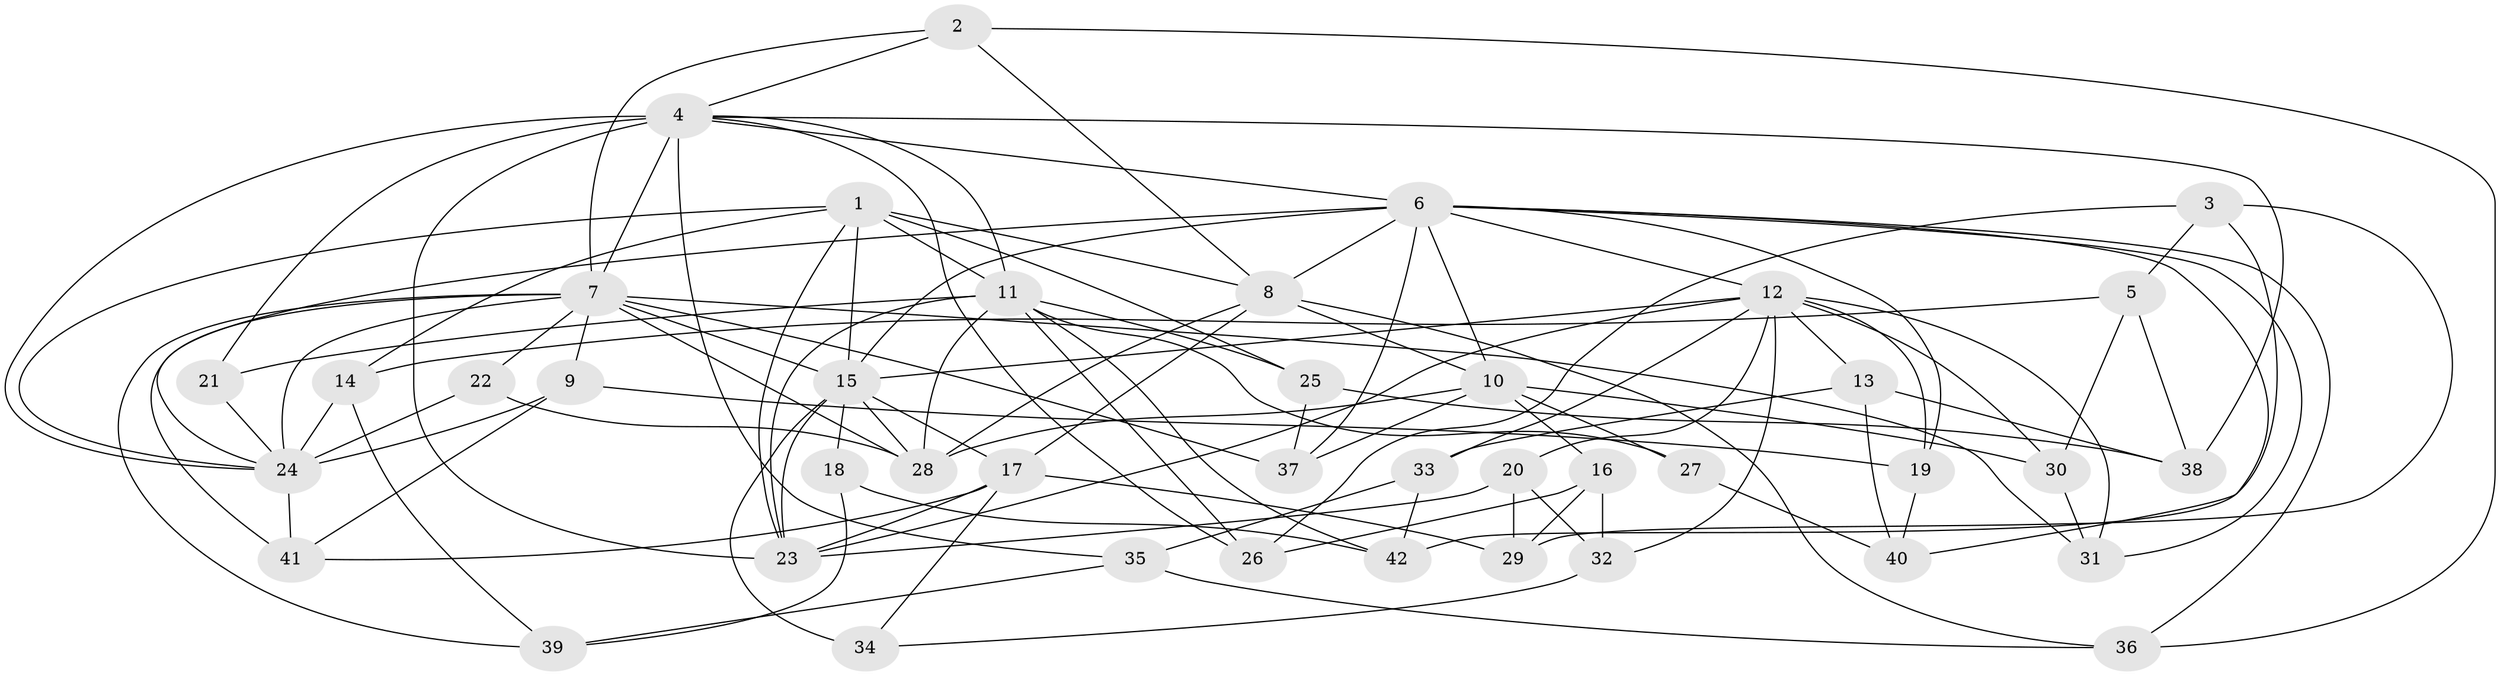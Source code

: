 // original degree distribution, {4: 1.0}
// Generated by graph-tools (version 1.1) at 2025/38/03/09/25 02:38:19]
// undirected, 42 vertices, 110 edges
graph export_dot {
graph [start="1"]
  node [color=gray90,style=filled];
  1;
  2;
  3;
  4;
  5;
  6;
  7;
  8;
  9;
  10;
  11;
  12;
  13;
  14;
  15;
  16;
  17;
  18;
  19;
  20;
  21;
  22;
  23;
  24;
  25;
  26;
  27;
  28;
  29;
  30;
  31;
  32;
  33;
  34;
  35;
  36;
  37;
  38;
  39;
  40;
  41;
  42;
  1 -- 8 [weight=1.0];
  1 -- 11 [weight=2.0];
  1 -- 14 [weight=1.0];
  1 -- 15 [weight=1.0];
  1 -- 23 [weight=1.0];
  1 -- 24 [weight=1.0];
  1 -- 25 [weight=1.0];
  2 -- 4 [weight=1.0];
  2 -- 7 [weight=1.0];
  2 -- 8 [weight=1.0];
  2 -- 36 [weight=1.0];
  3 -- 5 [weight=1.0];
  3 -- 26 [weight=1.0];
  3 -- 29 [weight=1.0];
  3 -- 42 [weight=1.0];
  4 -- 6 [weight=1.0];
  4 -- 7 [weight=2.0];
  4 -- 11 [weight=1.0];
  4 -- 21 [weight=1.0];
  4 -- 23 [weight=2.0];
  4 -- 24 [weight=1.0];
  4 -- 26 [weight=1.0];
  4 -- 35 [weight=1.0];
  4 -- 38 [weight=1.0];
  5 -- 14 [weight=1.0];
  5 -- 30 [weight=1.0];
  5 -- 38 [weight=1.0];
  6 -- 8 [weight=2.0];
  6 -- 10 [weight=1.0];
  6 -- 12 [weight=1.0];
  6 -- 15 [weight=1.0];
  6 -- 19 [weight=1.0];
  6 -- 24 [weight=1.0];
  6 -- 31 [weight=1.0];
  6 -- 36 [weight=1.0];
  6 -- 37 [weight=1.0];
  6 -- 40 [weight=1.0];
  7 -- 9 [weight=1.0];
  7 -- 15 [weight=1.0];
  7 -- 22 [weight=1.0];
  7 -- 24 [weight=1.0];
  7 -- 28 [weight=1.0];
  7 -- 31 [weight=1.0];
  7 -- 37 [weight=1.0];
  7 -- 39 [weight=1.0];
  7 -- 41 [weight=1.0];
  8 -- 10 [weight=1.0];
  8 -- 17 [weight=1.0];
  8 -- 28 [weight=1.0];
  8 -- 36 [weight=1.0];
  9 -- 19 [weight=1.0];
  9 -- 24 [weight=1.0];
  9 -- 41 [weight=1.0];
  10 -- 16 [weight=1.0];
  10 -- 27 [weight=2.0];
  10 -- 28 [weight=1.0];
  10 -- 30 [weight=1.0];
  10 -- 37 [weight=1.0];
  11 -- 21 [weight=2.0];
  11 -- 23 [weight=2.0];
  11 -- 25 [weight=1.0];
  11 -- 26 [weight=1.0];
  11 -- 27 [weight=1.0];
  11 -- 28 [weight=1.0];
  11 -- 42 [weight=1.0];
  12 -- 13 [weight=1.0];
  12 -- 15 [weight=1.0];
  12 -- 19 [weight=1.0];
  12 -- 20 [weight=1.0];
  12 -- 23 [weight=1.0];
  12 -- 30 [weight=1.0];
  12 -- 31 [weight=1.0];
  12 -- 32 [weight=1.0];
  12 -- 33 [weight=1.0];
  13 -- 33 [weight=1.0];
  13 -- 38 [weight=1.0];
  13 -- 40 [weight=1.0];
  14 -- 24 [weight=1.0];
  14 -- 39 [weight=1.0];
  15 -- 17 [weight=2.0];
  15 -- 18 [weight=2.0];
  15 -- 23 [weight=1.0];
  15 -- 28 [weight=1.0];
  15 -- 34 [weight=2.0];
  16 -- 26 [weight=1.0];
  16 -- 29 [weight=1.0];
  16 -- 32 [weight=1.0];
  17 -- 23 [weight=2.0];
  17 -- 29 [weight=1.0];
  17 -- 34 [weight=1.0];
  17 -- 41 [weight=1.0];
  18 -- 39 [weight=1.0];
  18 -- 42 [weight=1.0];
  19 -- 40 [weight=1.0];
  20 -- 23 [weight=1.0];
  20 -- 29 [weight=1.0];
  20 -- 32 [weight=1.0];
  21 -- 24 [weight=1.0];
  22 -- 24 [weight=2.0];
  22 -- 28 [weight=1.0];
  24 -- 41 [weight=1.0];
  25 -- 37 [weight=1.0];
  25 -- 38 [weight=1.0];
  27 -- 40 [weight=1.0];
  30 -- 31 [weight=1.0];
  32 -- 34 [weight=1.0];
  33 -- 35 [weight=1.0];
  33 -- 42 [weight=1.0];
  35 -- 36 [weight=1.0];
  35 -- 39 [weight=1.0];
}
